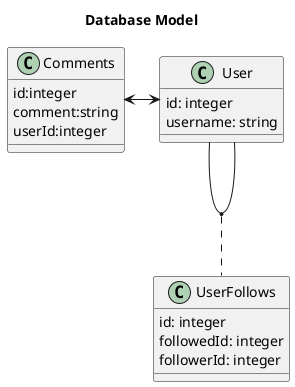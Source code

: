 @startuml

top to bottom direction
scale 1
title "Database Model"

class User{
    id: integer
    username: string
}

class UserFollows{
    id: integer
    followedId: integer
    followerId: integer
}

class Comments{
    id:integer
    comment:string
    userId:integer
}

User <-left->Comments
(User,User) .. UserFollows

@enduml